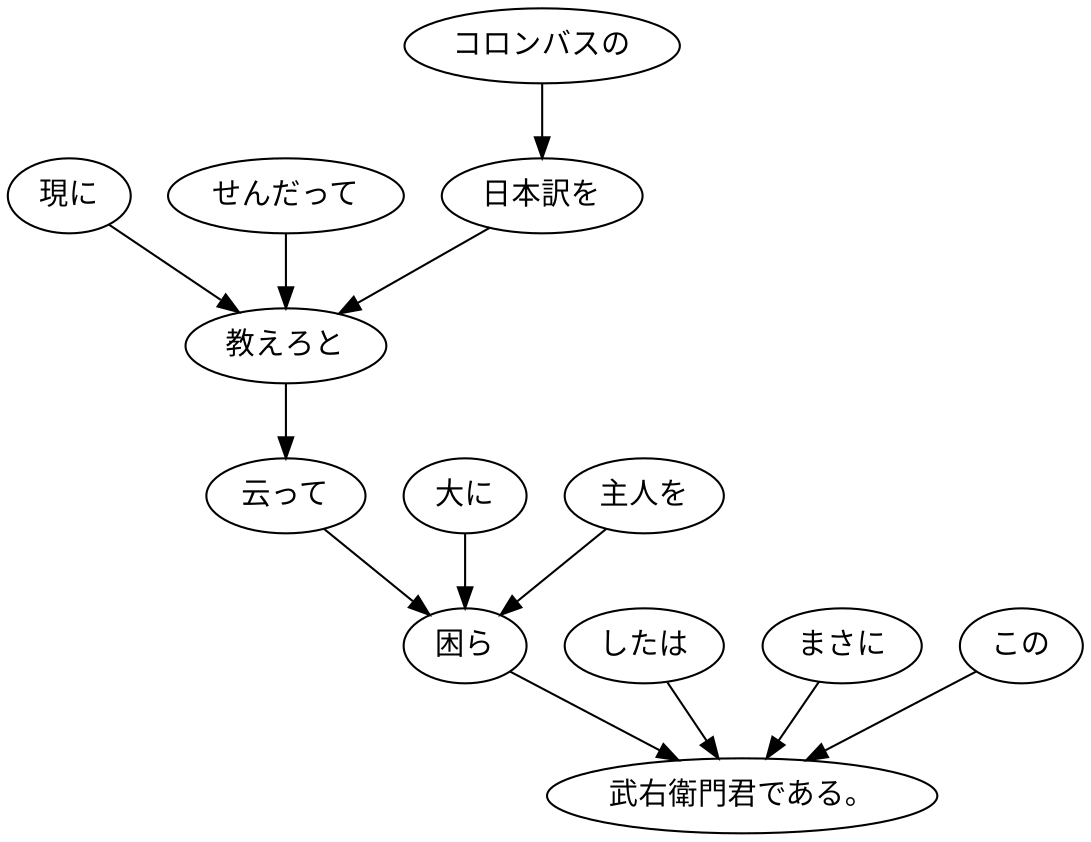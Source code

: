 digraph graph7246 {
	node0 [label="現に"];
	node1 [label="せんだって"];
	node2 [label="コロンバスの"];
	node3 [label="日本訳を"];
	node4 [label="教えろと"];
	node5 [label="云って"];
	node6 [label="大に"];
	node7 [label="主人を"];
	node8 [label="困ら"];
	node9 [label="したは"];
	node10 [label="まさに"];
	node11 [label="この"];
	node12 [label="武右衛門君である。"];
	node0 -> node4;
	node1 -> node4;
	node2 -> node3;
	node3 -> node4;
	node4 -> node5;
	node5 -> node8;
	node6 -> node8;
	node7 -> node8;
	node8 -> node12;
	node9 -> node12;
	node10 -> node12;
	node11 -> node12;
}
